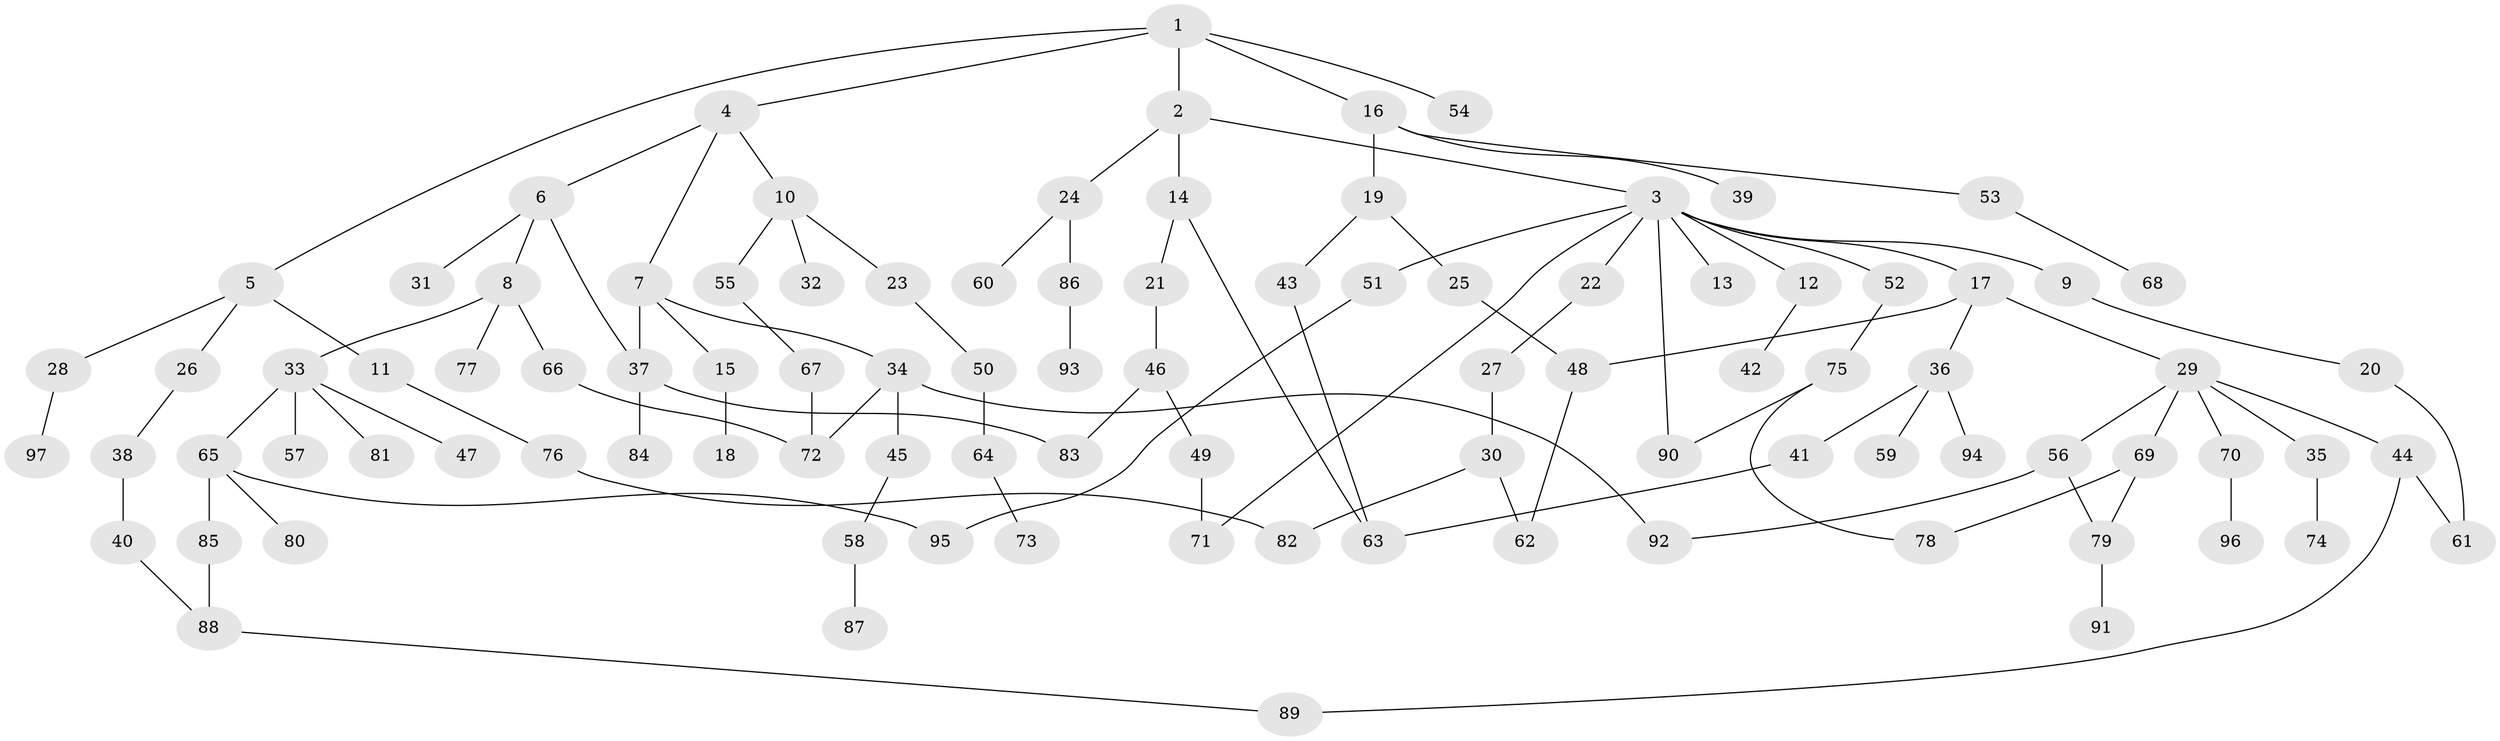 // original degree distribution, {6: 0.021897810218978103, 4: 0.0948905109489051, 10: 0.0072992700729927005, 5: 0.043795620437956206, 3: 0.15328467153284672, 2: 0.30656934306569344, 1: 0.3722627737226277}
// Generated by graph-tools (version 1.1) at 2025/49/03/04/25 22:49:11]
// undirected, 97 vertices, 114 edges
graph export_dot {
  node [color=gray90,style=filled];
  1;
  2;
  3;
  4;
  5;
  6;
  7;
  8;
  9;
  10;
  11;
  12;
  13;
  14;
  15;
  16;
  17;
  18;
  19;
  20;
  21;
  22;
  23;
  24;
  25;
  26;
  27;
  28;
  29;
  30;
  31;
  32;
  33;
  34;
  35;
  36;
  37;
  38;
  39;
  40;
  41;
  42;
  43;
  44;
  45;
  46;
  47;
  48;
  49;
  50;
  51;
  52;
  53;
  54;
  55;
  56;
  57;
  58;
  59;
  60;
  61;
  62;
  63;
  64;
  65;
  66;
  67;
  68;
  69;
  70;
  71;
  72;
  73;
  74;
  75;
  76;
  77;
  78;
  79;
  80;
  81;
  82;
  83;
  84;
  85;
  86;
  87;
  88;
  89;
  90;
  91;
  92;
  93;
  94;
  95;
  96;
  97;
  1 -- 2 [weight=1.0];
  1 -- 4 [weight=1.0];
  1 -- 5 [weight=1.0];
  1 -- 16 [weight=1.0];
  1 -- 54 [weight=1.0];
  2 -- 3 [weight=1.0];
  2 -- 14 [weight=1.0];
  2 -- 24 [weight=1.0];
  3 -- 9 [weight=1.0];
  3 -- 12 [weight=1.0];
  3 -- 13 [weight=1.0];
  3 -- 17 [weight=1.0];
  3 -- 22 [weight=1.0];
  3 -- 51 [weight=1.0];
  3 -- 52 [weight=1.0];
  3 -- 71 [weight=1.0];
  3 -- 90 [weight=1.0];
  4 -- 6 [weight=1.0];
  4 -- 7 [weight=1.0];
  4 -- 10 [weight=1.0];
  5 -- 11 [weight=1.0];
  5 -- 26 [weight=1.0];
  5 -- 28 [weight=1.0];
  6 -- 8 [weight=1.0];
  6 -- 31 [weight=1.0];
  6 -- 37 [weight=1.0];
  7 -- 15 [weight=1.0];
  7 -- 34 [weight=1.0];
  7 -- 37 [weight=1.0];
  8 -- 33 [weight=1.0];
  8 -- 66 [weight=1.0];
  8 -- 77 [weight=1.0];
  9 -- 20 [weight=1.0];
  10 -- 23 [weight=1.0];
  10 -- 32 [weight=1.0];
  10 -- 55 [weight=1.0];
  11 -- 76 [weight=1.0];
  12 -- 42 [weight=1.0];
  14 -- 21 [weight=1.0];
  14 -- 63 [weight=1.0];
  15 -- 18 [weight=1.0];
  16 -- 19 [weight=1.0];
  16 -- 39 [weight=1.0];
  16 -- 53 [weight=1.0];
  17 -- 29 [weight=1.0];
  17 -- 36 [weight=1.0];
  17 -- 48 [weight=1.0];
  19 -- 25 [weight=1.0];
  19 -- 43 [weight=1.0];
  20 -- 61 [weight=1.0];
  21 -- 46 [weight=1.0];
  22 -- 27 [weight=1.0];
  23 -- 50 [weight=1.0];
  24 -- 60 [weight=1.0];
  24 -- 86 [weight=1.0];
  25 -- 48 [weight=1.0];
  26 -- 38 [weight=1.0];
  27 -- 30 [weight=1.0];
  28 -- 97 [weight=1.0];
  29 -- 35 [weight=1.0];
  29 -- 44 [weight=1.0];
  29 -- 56 [weight=1.0];
  29 -- 69 [weight=1.0];
  29 -- 70 [weight=1.0];
  30 -- 62 [weight=1.0];
  30 -- 82 [weight=1.0];
  33 -- 47 [weight=1.0];
  33 -- 57 [weight=1.0];
  33 -- 65 [weight=1.0];
  33 -- 81 [weight=1.0];
  34 -- 45 [weight=1.0];
  34 -- 72 [weight=1.0];
  34 -- 92 [weight=1.0];
  35 -- 74 [weight=1.0];
  36 -- 41 [weight=1.0];
  36 -- 59 [weight=1.0];
  36 -- 94 [weight=1.0];
  37 -- 83 [weight=1.0];
  37 -- 84 [weight=1.0];
  38 -- 40 [weight=1.0];
  40 -- 88 [weight=1.0];
  41 -- 63 [weight=1.0];
  43 -- 63 [weight=1.0];
  44 -- 61 [weight=1.0];
  44 -- 89 [weight=1.0];
  45 -- 58 [weight=1.0];
  46 -- 49 [weight=1.0];
  46 -- 83 [weight=1.0];
  48 -- 62 [weight=1.0];
  49 -- 71 [weight=1.0];
  50 -- 64 [weight=1.0];
  51 -- 95 [weight=1.0];
  52 -- 75 [weight=1.0];
  53 -- 68 [weight=1.0];
  55 -- 67 [weight=1.0];
  56 -- 79 [weight=1.0];
  56 -- 92 [weight=1.0];
  58 -- 87 [weight=1.0];
  64 -- 73 [weight=1.0];
  65 -- 80 [weight=1.0];
  65 -- 85 [weight=1.0];
  65 -- 95 [weight=1.0];
  66 -- 72 [weight=1.0];
  67 -- 72 [weight=1.0];
  69 -- 78 [weight=1.0];
  69 -- 79 [weight=1.0];
  70 -- 96 [weight=1.0];
  75 -- 78 [weight=1.0];
  75 -- 90 [weight=1.0];
  76 -- 82 [weight=1.0];
  79 -- 91 [weight=1.0];
  85 -- 88 [weight=1.0];
  86 -- 93 [weight=1.0];
  88 -- 89 [weight=1.0];
}
